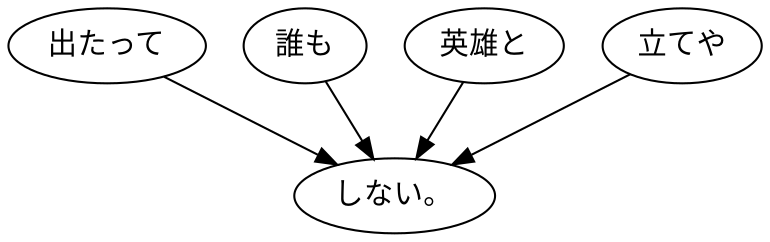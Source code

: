digraph graph8844 {
	node0 [label="出たって"];
	node1 [label="誰も"];
	node2 [label="英雄と"];
	node3 [label="立てや"];
	node4 [label="しない。"];
	node0 -> node4;
	node1 -> node4;
	node2 -> node4;
	node3 -> node4;
}
